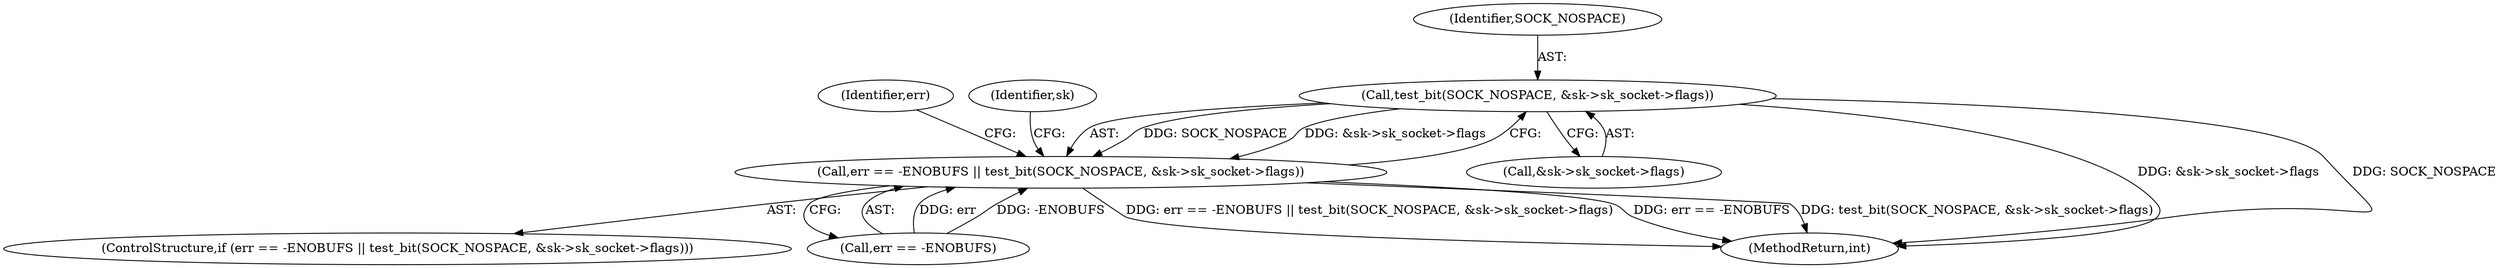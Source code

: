 digraph "0_linux_45f6fad84cc305103b28d73482b344d7f5b76f39_18@pointer" {
"1001001" [label="(Call,test_bit(SOCK_NOSPACE, &sk->sk_socket->flags))"];
"1000996" [label="(Call,err == -ENOBUFS || test_bit(SOCK_NOSPACE, &sk->sk_socket->flags))"];
"1000995" [label="(ControlStructure,if (err == -ENOBUFS || test_bit(SOCK_NOSPACE, &sk->sk_socket->flags)))"];
"1001016" [label="(Identifier,err)"];
"1000996" [label="(Call,err == -ENOBUFS || test_bit(SOCK_NOSPACE, &sk->sk_socket->flags))"];
"1001002" [label="(Identifier,SOCK_NOSPACE)"];
"1001012" [label="(Identifier,sk)"];
"1000997" [label="(Call,err == -ENOBUFS)"];
"1001003" [label="(Call,&sk->sk_socket->flags)"];
"1001034" [label="(MethodReturn,int)"];
"1001001" [label="(Call,test_bit(SOCK_NOSPACE, &sk->sk_socket->flags))"];
"1001001" -> "1000996"  [label="AST: "];
"1001001" -> "1001003"  [label="CFG: "];
"1001002" -> "1001001"  [label="AST: "];
"1001003" -> "1001001"  [label="AST: "];
"1000996" -> "1001001"  [label="CFG: "];
"1001001" -> "1001034"  [label="DDG: &sk->sk_socket->flags"];
"1001001" -> "1001034"  [label="DDG: SOCK_NOSPACE"];
"1001001" -> "1000996"  [label="DDG: SOCK_NOSPACE"];
"1001001" -> "1000996"  [label="DDG: &sk->sk_socket->flags"];
"1000996" -> "1000995"  [label="AST: "];
"1000996" -> "1000997"  [label="CFG: "];
"1000997" -> "1000996"  [label="AST: "];
"1001012" -> "1000996"  [label="CFG: "];
"1001016" -> "1000996"  [label="CFG: "];
"1000996" -> "1001034"  [label="DDG: err == -ENOBUFS || test_bit(SOCK_NOSPACE, &sk->sk_socket->flags)"];
"1000996" -> "1001034"  [label="DDG: err == -ENOBUFS"];
"1000996" -> "1001034"  [label="DDG: test_bit(SOCK_NOSPACE, &sk->sk_socket->flags)"];
"1000997" -> "1000996"  [label="DDG: err"];
"1000997" -> "1000996"  [label="DDG: -ENOBUFS"];
}
